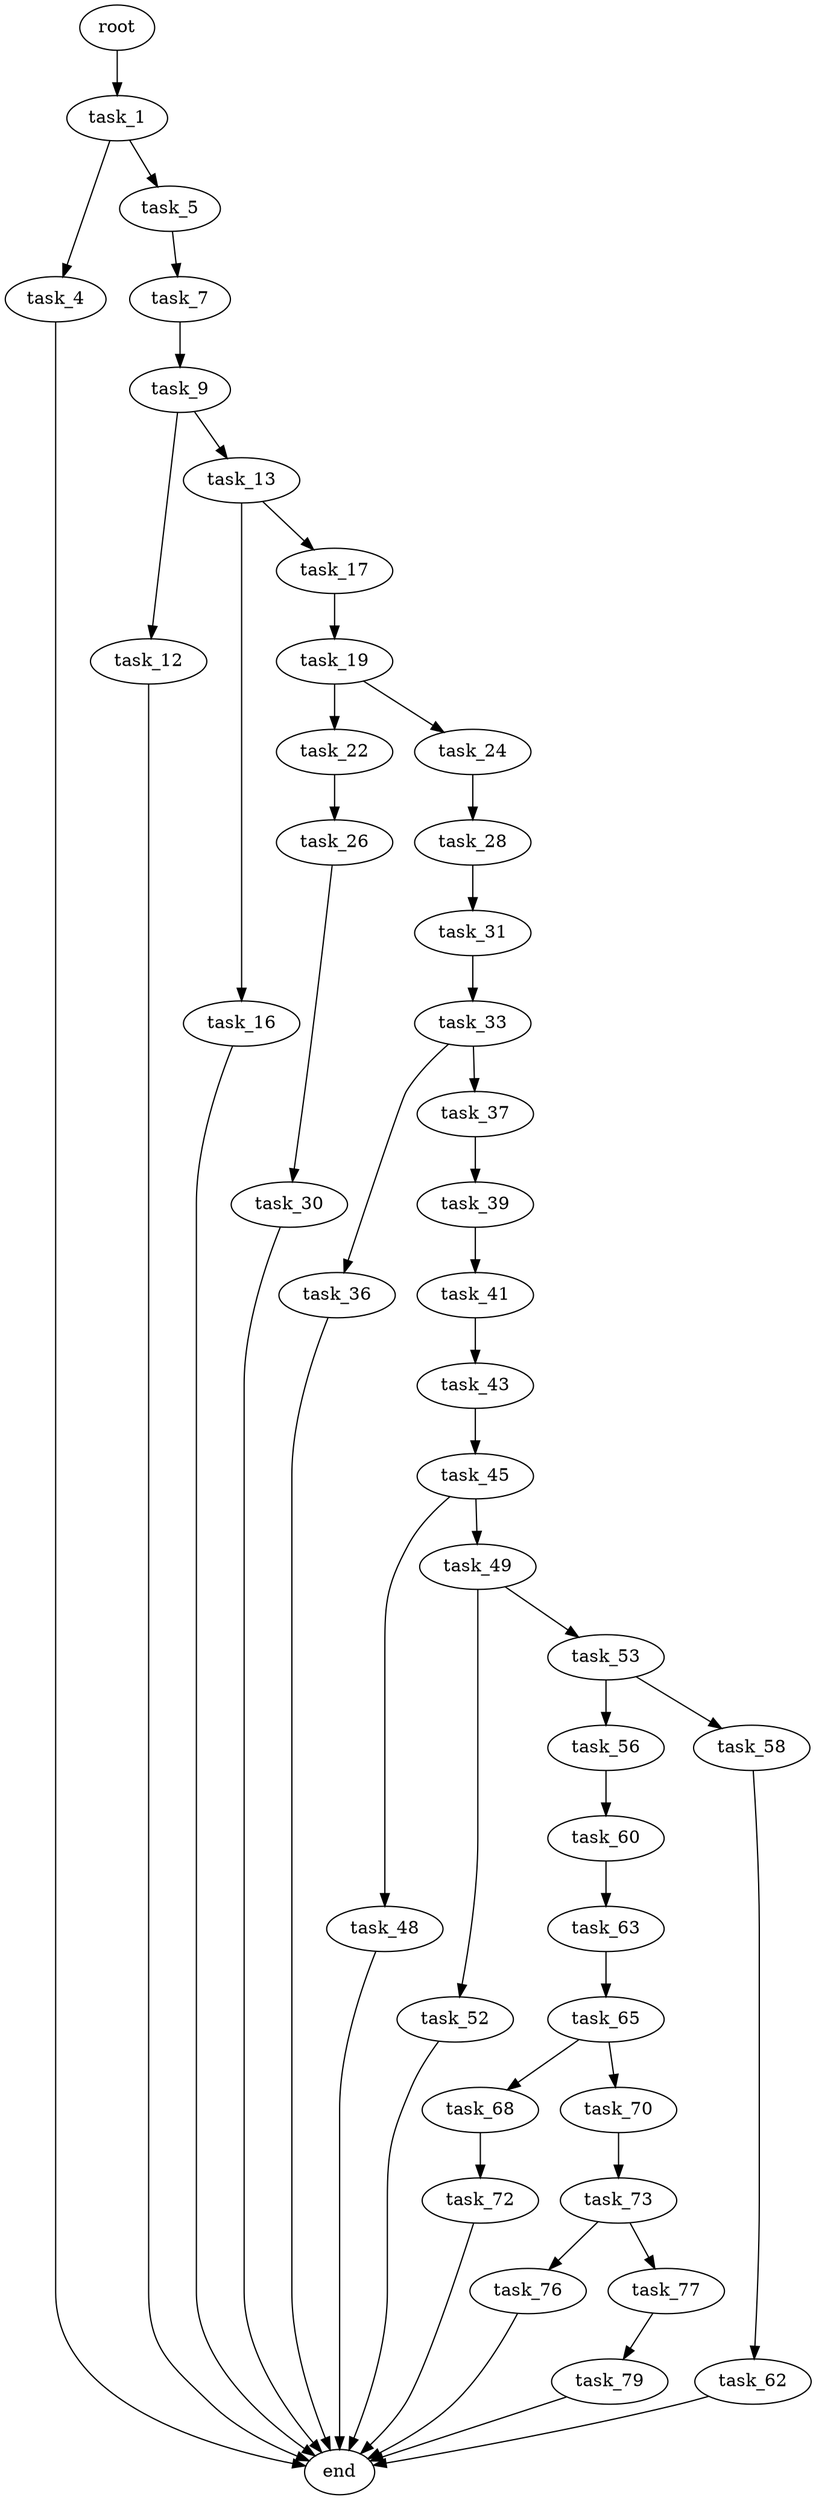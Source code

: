 digraph G {
  root [size="0.000000"];
  task_1 [size="5539622131.000000"];
  task_4 [size="1073741824000.000000"];
  task_5 [size="17778054422.000000"];
  end [size="0.000000"];
  task_7 [size="782757789696.000000"];
  task_9 [size="8589934592.000000"];
  task_12 [size="2598367028.000000"];
  task_13 [size="231928233984.000000"];
  task_16 [size="368293445632.000000"];
  task_17 [size="19159866544.000000"];
  task_19 [size="28991029248.000000"];
  task_22 [size="483930078360.000000"];
  task_24 [size="782757789696.000000"];
  task_26 [size="584116360624.000000"];
  task_28 [size="1023744560143.000000"];
  task_30 [size="231928233984.000000"];
  task_31 [size="368293445632.000000"];
  task_33 [size="13143915952.000000"];
  task_36 [size="664096060136.000000"];
  task_37 [size="33832972870.000000"];
  task_39 [size="27374372473.000000"];
  task_41 [size="2602931108.000000"];
  task_43 [size="2829675398.000000"];
  task_45 [size="782757789696.000000"];
  task_48 [size="1932989244.000000"];
  task_49 [size="279566797985.000000"];
  task_52 [size="68719476736.000000"];
  task_53 [size="42685375191.000000"];
  task_56 [size="1073741824000.000000"];
  task_58 [size="4451357177.000000"];
  task_60 [size="28991029248.000000"];
  task_62 [size="3991620401.000000"];
  task_63 [size="8367205522.000000"];
  task_65 [size="571544281207.000000"];
  task_68 [size="368293445632.000000"];
  task_70 [size="883181915139.000000"];
  task_72 [size="14326876892.000000"];
  task_73 [size="28932108384.000000"];
  task_76 [size="134217728000.000000"];
  task_77 [size="132659614242.000000"];
  task_79 [size="98346093947.000000"];

  root -> task_1 [size="1.000000"];
  task_1 -> task_4 [size="134217728.000000"];
  task_1 -> task_5 [size="134217728.000000"];
  task_4 -> end [size="1.000000"];
  task_5 -> task_7 [size="301989888.000000"];
  task_7 -> task_9 [size="679477248.000000"];
  task_9 -> task_12 [size="33554432.000000"];
  task_9 -> task_13 [size="33554432.000000"];
  task_12 -> end [size="1.000000"];
  task_13 -> task_16 [size="301989888.000000"];
  task_13 -> task_17 [size="301989888.000000"];
  task_16 -> end [size="1.000000"];
  task_17 -> task_19 [size="301989888.000000"];
  task_19 -> task_22 [size="75497472.000000"];
  task_19 -> task_24 [size="75497472.000000"];
  task_22 -> task_26 [size="301989888.000000"];
  task_24 -> task_28 [size="679477248.000000"];
  task_26 -> task_30 [size="411041792.000000"];
  task_28 -> task_31 [size="838860800.000000"];
  task_30 -> end [size="1.000000"];
  task_31 -> task_33 [size="411041792.000000"];
  task_33 -> task_36 [size="301989888.000000"];
  task_33 -> task_37 [size="301989888.000000"];
  task_36 -> end [size="1.000000"];
  task_37 -> task_39 [size="536870912.000000"];
  task_39 -> task_41 [size="33554432.000000"];
  task_41 -> task_43 [size="134217728.000000"];
  task_43 -> task_45 [size="75497472.000000"];
  task_45 -> task_48 [size="679477248.000000"];
  task_45 -> task_49 [size="679477248.000000"];
  task_48 -> end [size="1.000000"];
  task_49 -> task_52 [size="209715200.000000"];
  task_49 -> task_53 [size="209715200.000000"];
  task_52 -> end [size="1.000000"];
  task_53 -> task_56 [size="838860800.000000"];
  task_53 -> task_58 [size="838860800.000000"];
  task_56 -> task_60 [size="838860800.000000"];
  task_58 -> task_62 [size="134217728.000000"];
  task_60 -> task_63 [size="75497472.000000"];
  task_62 -> end [size="1.000000"];
  task_63 -> task_65 [size="134217728.000000"];
  task_65 -> task_68 [size="679477248.000000"];
  task_65 -> task_70 [size="679477248.000000"];
  task_68 -> task_72 [size="411041792.000000"];
  task_70 -> task_73 [size="679477248.000000"];
  task_72 -> end [size="1.000000"];
  task_73 -> task_76 [size="536870912.000000"];
  task_73 -> task_77 [size="536870912.000000"];
  task_76 -> end [size="1.000000"];
  task_77 -> task_79 [size="411041792.000000"];
  task_79 -> end [size="1.000000"];
}
